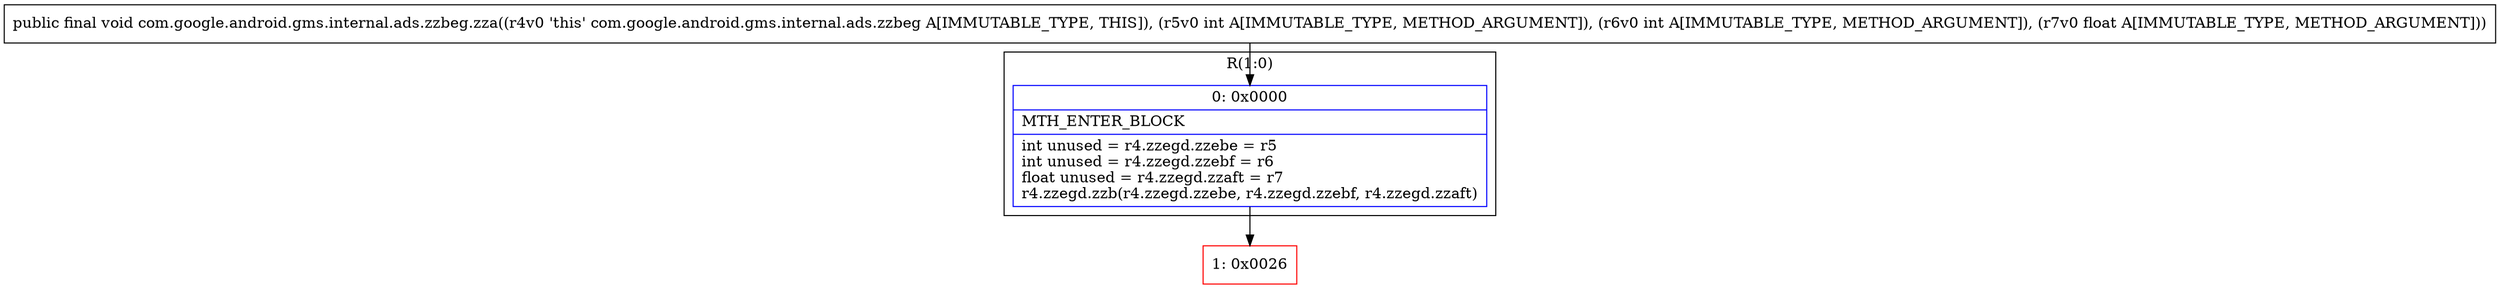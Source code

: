 digraph "CFG forcom.google.android.gms.internal.ads.zzbeg.zza(IIF)V" {
subgraph cluster_Region_1175828363 {
label = "R(1:0)";
node [shape=record,color=blue];
Node_0 [shape=record,label="{0\:\ 0x0000|MTH_ENTER_BLOCK\l|int unused = r4.zzegd.zzebe = r5\lint unused = r4.zzegd.zzebf = r6\lfloat unused = r4.zzegd.zzaft = r7\lr4.zzegd.zzb(r4.zzegd.zzebe, r4.zzegd.zzebf, r4.zzegd.zzaft)\l}"];
}
Node_1 [shape=record,color=red,label="{1\:\ 0x0026}"];
MethodNode[shape=record,label="{public final void com.google.android.gms.internal.ads.zzbeg.zza((r4v0 'this' com.google.android.gms.internal.ads.zzbeg A[IMMUTABLE_TYPE, THIS]), (r5v0 int A[IMMUTABLE_TYPE, METHOD_ARGUMENT]), (r6v0 int A[IMMUTABLE_TYPE, METHOD_ARGUMENT]), (r7v0 float A[IMMUTABLE_TYPE, METHOD_ARGUMENT])) }"];
MethodNode -> Node_0;
Node_0 -> Node_1;
}

